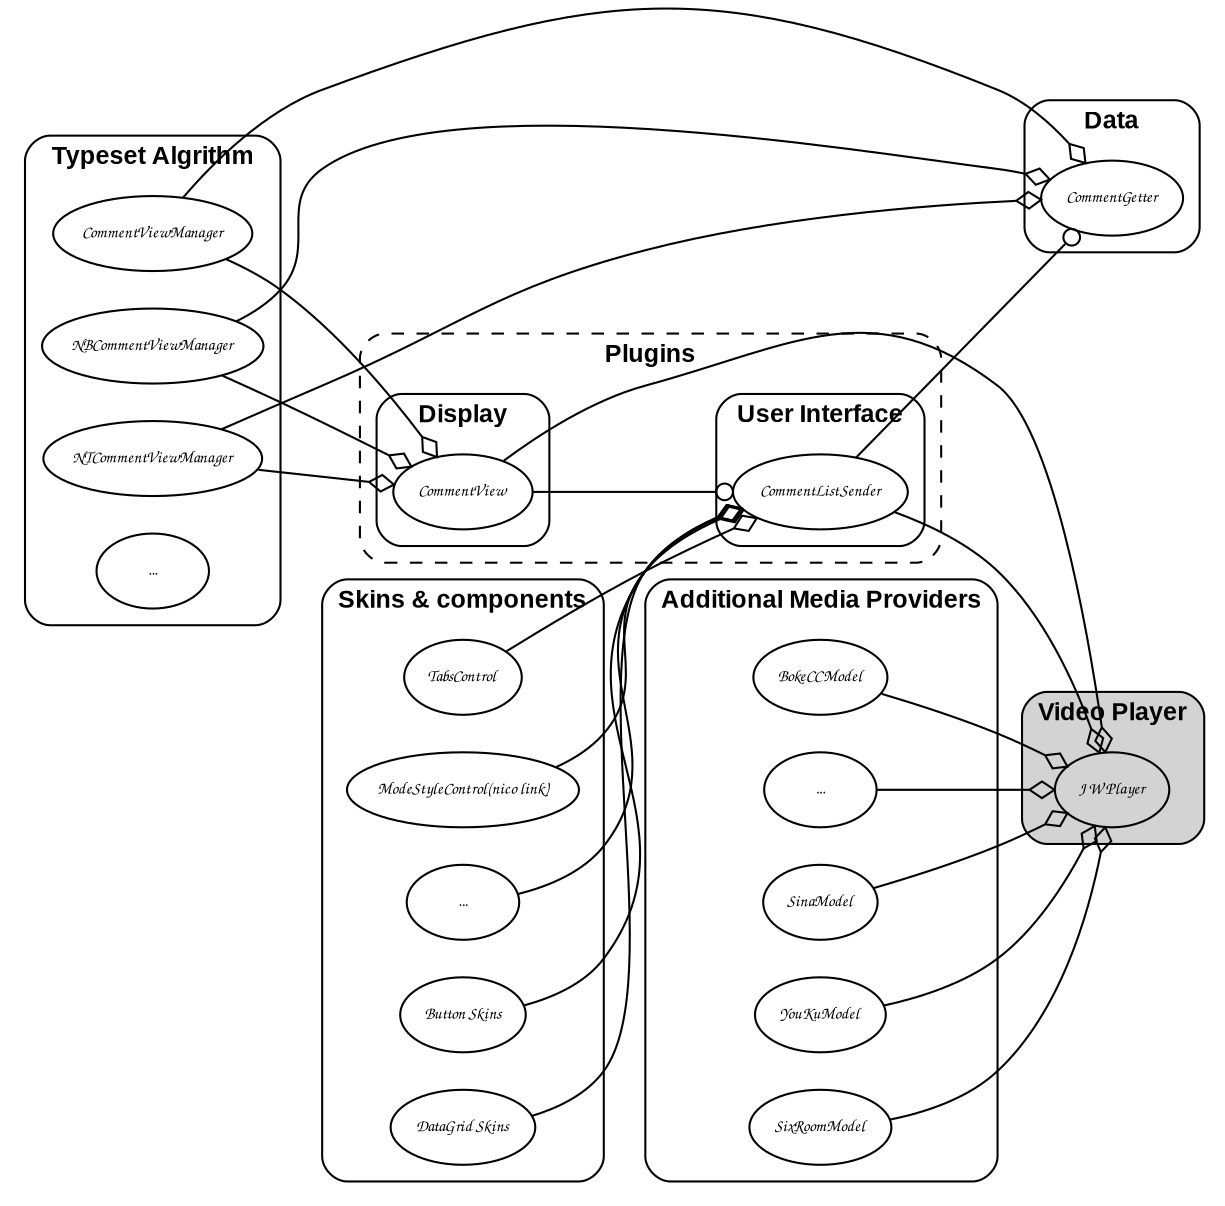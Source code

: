 digraph G
{
    node [fontname="Comic Sans MS",fontsize="8"];
    edge [fontname="Verdana",fontsize="8",arrowhead="odiamond"];
    graph [fontname="Arial Black",fontsize="12",style = "rounded",rankdir="LR"];

    subgraph cluster_Plugin {
        label = "Plugins"
        graph [style = "rounded,dashed"]
        subgraph cluster_UI {
        graph [style = "rounded,solid"]
        label = "User Interface"
        "CommentListSender"
        }
        subgraph cluster_Display {
        graph [style = "rounded,solid"]
        label = "Display"
        "CommentView";
        }
    }
    subgraph cluster_Data {
    label = "Data"
    "CommentGetter"
    }
    subgraph cluster_Algrithm {
    label = "Typeset Algrithm"
    "CommentViewManager"
    "NBCommentViewManager"
    "NTCommentViewManager"
    "..."
    rank = "same"
    }

    subgraph cluster_Core {
    style = "filled,rounded"
    label = "Video Player"
    "J W Player"
    }

    subgraph cluster_Provider {
    style = "rounded"
    label = "Additional Media Providers"
    "SinaModel" -> "J W Player"
    "YouKuModel" -> "J W Player"
    "SixRoomModel" -> "J W Player"
    "BokeCCModel" -> "J W Player"
    a [label ="..."] 
    a -> "J W Player"
    }

    subgraph cluster_Skin_Control {
    style = "rounded"
    label = "Skins & components"
    "Button Skins" -> "CommentListSender"
    "DataGrid Skins" -> "CommentListSender"
    "TabsControl" -> "CommentListSender"
    "ModeStyleControl(nico link)" -> "CommentListSender"
    b [label ="..."] 
    b -> "CommentListSender"
    }

//    "SinaModel" -> "J W Player"
//    "TouKuModel" -> "J W Player"
//    "SixRoomModel" -> "J W Player"
//    "BokeCCModel" -> "J W Player"

    "CommentView" -> "CommentListSender"[arrowhead="odot"];
    //"CommentListSender" -> "CommentView" [style="invis"];
    "CommentListSender" -> "CommentGetter"[arrowhead="odot"];
    "CommentView" -> "CommentGetter"[style="invis"];

    "CommentViewManager" -> "CommentGetter";
    "NBCommentViewManager" -> "CommentGetter";
    "NTCommentViewManager" -> "CommentGetter";
    "CommentViewManager" -> "CommentView";
    "NBCommentViewManager" -> "CommentView";
    "NTCommentViewManager" -> "CommentView";
    "CommentView" -> "J W Player";
    "CommentListSender" -> "J W Player";
    //note[label="箭头为监听事件",shape="note",fontname="Microsoft yahei",fontsize="16"]
    //"CommentView" -> note [style="invis"]
    //"CommentGetter" -> note [style="invis"]
    //"CommentViewManager" -> note [style="invis"]
}